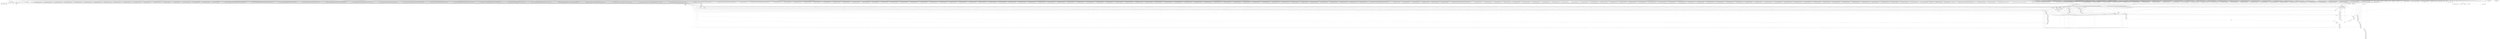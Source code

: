 digraph {
	node3[label="/"];
	node19[label="/SiteWebIF/Intranet-etudiant.php"];
	node369[label="/SiteWebIF/Intranet-etudiant.php?ticket=ST-100328-Z0Rf4aPM07UyjyPLUtxh-dsi-vm04"];
	node370[label="/SiteWebIF/Intranet-etudiant.php?ticket=ST-100343-AcSl3kwTcTvwpMdsMW1q-dsi-vm04"];
	node371[label="/SiteWebIF/Intranet-etudiant.php?ticket=ST-100346-3ogdrXSRTHz0AQbnsFjx-dsi-vm04"];
	node373[label="/SiteWebIF/Intranet-etudiant.php?ticket=ST-100410-CM93wG6kY2gcXR7hvseW-dsi-vm04"];
	node374[label="/SiteWebIF/Intranet-etudiant.php?ticket=ST-100572-eakyfGzPEzlKd7MTusfW-dsi-vm04"];
	node375[label="/SiteWebIF/Intranet-etudiant.php?ticket=ST-100623-VlTyRa0gYAvPwHQWkvpP-dsi-vm04"];
	node380[label="/SiteWebIF/Intranet-etudiant.php?ticket=ST-100953-4Tpuji6EAqrb24305yfz-dsi-vm04"];
	node383[label="/SiteWebIF/Intranet-etudiant.php?ticket=ST-100991-g2Ad2FA7JUcL3lHhZpTR-dsi-vm04"];
	node384[label="/SiteWebIF/Intranet-etudiant.php?ticket=ST-101044-kP4n3Z3plMYDLCMWCaKh-dsi-vm04"];
	node387[label="/SiteWebIF/Intranet-etudiant.php?ticket=ST-101187-D7nLvjVtaPmoQgxFqgdc-dsi-vm04"];
	node241[label="/SiteWebIF/Intranet-etudiant.php?ticket=ST-1053-tn39fRahrpb6M5HgzcJG-dsi-vm04"];
	node242[label="/SiteWebIF/Intranet-etudiant.php?ticket=ST-1113-66dwFhL4QSXmfUAi75aF-dsi-vm04"];
	node388[label="/SiteWebIF/Intranet-etudiant.php?ticket=ST-114113-VDukDd1YeeZYS2PdYz1e-dsi-vm03"];
	node392[label="/SiteWebIF/Intranet-etudiant.php?ticket=ST-114316-QRtVsNUqx0FJrulFBy2S-dsi-vm03"];
	node394[label="/SiteWebIF/Intranet-etudiant.php?ticket=ST-114672-x9VAtFwMTb7AS2cVXU95-dsi-vm03"];
	node395[label="/SiteWebIF/Intranet-etudiant.php?ticket=ST-114679-h42DcHqaSnvpwkpndnIb-dsi-vm03"];
	node245[label="/SiteWebIF/Intranet-etudiant.php?ticket=ST-1149-YxRKfoEGi5cs393z0Tfh-dsi-vm04"];
	node399[label="/SiteWebIF/Intranet-etudiant.php?ticket=ST-115015-dae6qaOZhWqgu2NqaDh1-dsi-vm03"];
	node393[label="/SiteWebIF/Intranet-etudiant.php?ticket=ST-117310-Q2oTV4cbhFFLofweKEpQ-dsi-vm04"];
	node396[label="/SiteWebIF/Intranet-etudiant.php?ticket=ST-117635-HyHRxZiwWBltveiFvFB9-dsi-vm04"];
	node403[label="/SiteWebIF/Intranet-etudiant.php?ticket=ST-130193-C90KTzM9aVnpWNghgb64-dsi-vm03"];
	node406[label="/SiteWebIF/Intranet-etudiant.php?ticket=ST-130546-efjZaJosYxcNM7hBRY9X-dsi-vm03"];
	node408[label="/SiteWebIF/Intranet-etudiant.php?ticket=ST-130591-VwgrjtAbAbThyjmFrVs2-dsi-vm03"];
	node409[label="/SiteWebIF/Intranet-etudiant.php?ticket=ST-130640-TtYZvYxlB4aFjQmLelFu-dsi-vm03"];
	node402[label="/SiteWebIF/Intranet-etudiant.php?ticket=ST-133318-QDfP4s5BG3beSetAQdwj-dsi-vm04"];
	node404[label="/SiteWebIF/Intranet-etudiant.php?ticket=ST-133654-QammsAMxdBumJkr15njF-dsi-vm04"];
	node405[label="/SiteWebIF/Intranet-etudiant.php?ticket=ST-133774-O5X4HamFCBv0FncBykuC-dsi-vm04"];
	node407[label="/SiteWebIF/Intranet-etudiant.php?ticket=ST-133795-0ZmVbzdaZr9Nv3ZMNn14-dsi-vm04"];
	node417[label="/SiteWebIF/Intranet-etudiant.php?ticket=ST-143337-tXT4gKKop5OlUVDev5PC-dsi-vm03"];
	node414[label="/SiteWebIF/Intranet-etudiant.php?ticket=ST-146080-5OyaHptZekOWAOaJw25C-dsi-vm04"];
	node415[label="/SiteWebIF/Intranet-etudiant.php?ticket=ST-146272-jKSgfItIRAwFDWpxWlUA-dsi-vm04"];
	node419[label="/SiteWebIF/Intranet-etudiant.php?ticket=ST-149994-FRYiwdGDFH6P9PBcRKIQ-dsi-vm03"];
	node421[label="/SiteWebIF/Intranet-etudiant.php?ticket=ST-150154-AJQe1b4KGXiJCooI4RuH-dsi-vm03"];
	node422[label="/SiteWebIF/Intranet-etudiant.php?ticket=ST-153174-sPYDI09BdFRKassHpXiI-dsi-vm04"];
	node423[label="/SiteWebIF/Intranet-etudiant.php?ticket=ST-157683-dyxZ5cpe05mlGp3xLEk5-dsi-vm03"];
	node425[label="/SiteWebIF/Intranet-etudiant.php?ticket=ST-157804-1gkAbrp9J2IvHTWyr7Vx-dsi-vm03"];
	node428[label="/SiteWebIF/Intranet-etudiant.php?ticket=ST-157981-qmtn1qRXjWCHpciZneAb-dsi-vm03"];
	node431[label="/SiteWebIF/Intranet-etudiant.php?ticket=ST-158246-X9b5BnNWEtdfWwTDx4h0-dsi-vm03"];
	node432[label="/SiteWebIF/Intranet-etudiant.php?ticket=ST-158274-uNBGgLGgaLO7u1CneeVa-dsi-vm03"];
	node424[label="/SiteWebIF/Intranet-etudiant.php?ticket=ST-160358-f3mWiabV4TXBlD4vL9SD-dsi-vm04"];
	node427[label="/SiteWebIF/Intranet-etudiant.php?ticket=ST-160441-KwoG4BR0dR2Qd7yiZWLU-dsi-vm04"];
	node434[label="/SiteWebIF/Intranet-etudiant.php?ticket=ST-173242-IgzNdhSDcYnAwyPBfyoh-dsi-vm03"];
	node435[label="/SiteWebIF/Intranet-etudiant.php?ticket=ST-173286-iidJqInOtAxZdsBfvol2-dsi-vm03"];
	node436[label="/SiteWebIF/Intranet-etudiant.php?ticket=ST-173378-fVZWLlIUyvhgJKH0BO0U-dsi-vm03"];
	node437[label="/SiteWebIF/Intranet-etudiant.php?ticket=ST-173381-ApzH6paHgtnMtLb5wbKj-dsi-vm03"];
	node440[label="/SiteWebIF/Intranet-etudiant.php?ticket=ST-173661-EJrpe3PxZOBIclwEa5Fb-dsi-vm03"];
	node443[label="/SiteWebIF/Intranet-etudiant.php?ticket=ST-173924-RLGBlKqN12ALlYxI2kgq-dsi-vm03"];
	node444[label="/SiteWebIF/Intranet-etudiant.php?ticket=ST-173941-MSTfUUWUzMnOOSk1BCWQ-dsi-vm03"];
	node438[label="/SiteWebIF/Intranet-etudiant.php?ticket=ST-175483-nQYCZ3zp0eFodBpPaRjN-dsi-vm04"];
	node441[label="/SiteWebIF/Intranet-etudiant.php?ticket=ST-175806-MLO3Su0kHWUng71ykO7A-dsi-vm04"];
	node442[label="/SiteWebIF/Intranet-etudiant.php?ticket=ST-176079-NV4lkYXZNTVNtuhZlbV3-dsi-vm04"];
	node260[label="/SiteWebIF/Intranet-etudiant.php?ticket=ST-21913-c64YfHfqIMCEfTQ6r7zH-dsi-vm04"];
	node263[label="/SiteWebIF/Intranet-etudiant.php?ticket=ST-22079-lOTqCbcnAYPmPmTdxro6-dsi-vm04"];
	node185[label="/SiteWebIF/Intranet-etudiant.php?ticket=ST-22365-13QN6TDst24DmJgrNHcn-dsi-vm04"];
	node271[label="/SiteWebIF/Intranet-etudiant.php?ticket=ST-22700-JIYi9feOzpEFP5FRUKuk-dsi-vm03"];
	node192[label="/SiteWebIF/Intranet-etudiant.php?ticket=ST-22708-KzYJsWfzy9URnjO4avdf-dsi-vm04"];
	node272[label="/SiteWebIF/Intranet-etudiant.php?ticket=ST-22794-MJxfdbLZSff5dkWZMgfQ-dsi-vm03"];
	node227[label="/SiteWebIF/Intranet-etudiant.php?ticket=ST-259-f4aCHPZCsjIVpPugBzoz-dsi-vm04"];
	node229[label="/SiteWebIF/Intranet-etudiant.php?ticket=ST-310-qDc7gUcSLw3qFoSTRxr7-dsi-vm03"];
	node20[label="/SiteWebIF/Intranet-etudiant.php?ticket=ST-344713-IqNf444SpQ1PTlXBMe96-dsi-vm03"];
	node21[label="/SiteWebIF/Intranet-etudiant.php?ticket=ST-344714-Cp9j903E1QZE9jdJDBNU-dsi-vm03"];
	node75[label="/SiteWebIF/Intranet-etudiant.php?ticket=ST-353124-gxTwiTv6Hodfe4HR3SOC-dsi-vm03"];
	node102[label="/SiteWebIF/Intranet-etudiant.php?ticket=ST-354145-yohVZ5khgBixyAFajrNN-dsi-vm03"];
	node195[label="/SiteWebIF/Intranet-etudiant.php?ticket=ST-36524-v55VZPihS9c5Bdeoa7In-dsi-vm03"];
	node197[label="/SiteWebIF/Intranet-etudiant.php?ticket=ST-36632-YZieH6h2QDsXMbFCC7eY-dsi-vm03"];
	node199[label="/SiteWebIF/Intranet-etudiant.php?ticket=ST-36682-9j2dRLQOzFRnJzVAbY4z-dsi-vm03"];
	node103[label="/SiteWebIF/Intranet-etudiant.php?ticket=ST-368285-qlEFJ4nZxXnuXAKK1QhZ-dsi-vm03"];
	node106[label="/SiteWebIF/Intranet-etudiant.php?ticket=ST-368315-gzsw3eMNMJd9P3IbtzEj-dsi-vm03"];
	node107[label="/SiteWebIF/Intranet-etudiant.php?ticket=ST-368355-7VQ0EhzNqlnurZBvSdtD-dsi-vm03"];
	node109[label="/SiteWebIF/Intranet-etudiant.php?ticket=ST-368405-EWWvxQpLwpXkqkPn6GIz-dsi-vm03"];
	node116[label="/SiteWebIF/Intranet-etudiant.php?ticket=ST-368678-kgvTkd3lkRzWLGeva2eJ-dsi-vm03"];
	node118[label="/SiteWebIF/Intranet-etudiant.php?ticket=ST-368707-TZCp5QbxePJ4xwoLkpkn-dsi-vm03"];
	node124[label="/SiteWebIF/Intranet-etudiant.php?ticket=ST-368857-UlrewOY92xhZqgMYOkxv-dsi-vm03"];
	node201[label="/SiteWebIF/Intranet-etudiant.php?ticket=ST-36931-dsJfZZ6HfmxrIUOehucv-dsi-vm03"];
	node286[label="/SiteWebIF/Intranet-etudiant.php?ticket=ST-37631-b1hysgh35mG5lCXkdNIa-dsi-vm03"];
	node288[label="/SiteWebIF/Intranet-etudiant.php?ticket=ST-37686-pVcvS6RBMrdmqTqOs7Bn-dsi-vm03"];
	node284[label="/SiteWebIF/Intranet-etudiant.php?ticket=ST-37772-AARZP9Xctxwq5vcIq2P7-dsi-vm04"];
	node293[label="/SiteWebIF/Intranet-etudiant.php?ticket=ST-37798-kmjTy13kzj5UWaAIScuM-dsi-vm03"];
	node285[label="/SiteWebIF/Intranet-etudiant.php?ticket=ST-37834-LJ1tWxHPUGZGdwiBRclG-dsi-vm04"];
	node295[label="/SiteWebIF/Intranet-etudiant.php?ticket=ST-37913-spfdZI1NBOzEJe5NxFOW-dsi-vm03"];
	node298[label="/SiteWebIF/Intranet-etudiant.php?ticket=ST-37964-uZJVQNcsACa4XchcfY5L-dsi-vm03"];
	node291[label="/SiteWebIF/Intranet-etudiant.php?ticket=ST-37969-AMmCJftqOFkMPp4fjTfi-dsi-vm04"];
	node299[label="/SiteWebIF/Intranet-etudiant.php?ticket=ST-37970-eGdEdir37vWfzGNtVqbL-dsi-vm03"];
	node300[label="/SiteWebIF/Intranet-etudiant.php?ticket=ST-38019-4NXfEmkoztqjbGMHzUMH-dsi-vm03"];
	node302[label="/SiteWebIF/Intranet-etudiant.php?ticket=ST-38072-TXL6hULWVddZlAmElmtL-dsi-vm03"];
	node303[label="/SiteWebIF/Intranet-etudiant.php?ticket=ST-38105-PRYGp3ACWbuahGWjliPx-dsi-vm03"];
	node294[label="/SiteWebIF/Intranet-etudiant.php?ticket=ST-38119-XfA5grjAxKnpehfWLLEG-dsi-vm04"];
	node143[label="/SiteWebIF/Intranet-etudiant.php?ticket=ST-383814-uOkGUJKH5QyH97fDSYFV-dsi-vm03"];
	node144[label="/SiteWebIF/Intranet-etudiant.php?ticket=ST-383870-YIjRTeXYRQ02HSgdm5eC-dsi-vm03"];
	node145[label="/SiteWebIF/Intranet-etudiant.php?ticket=ST-383921-rtWBsCpKoZNbghEutx3Q-dsi-vm03"];
	node196[label="/SiteWebIF/Intranet-etudiant.php?ticket=ST-38718-ANUrBCbmfSwAjfGdlPDt-dsi-vm04"];
	node206[label="/SiteWebIF/Intranet-etudiant.php?ticket=ST-43857-I92Desgv1leRNShJTNCH-dsi-vm03"];
	node210[label="/SiteWebIF/Intranet-etudiant.php?ticket=ST-43946-rNagvNePreUtyYc3UCKa-dsi-vm03"];
	node104[label="/SiteWebIF/Intranet-etudiant.php?ticket=ST-45224-s5POeAJdbBXZmjb7mhaK-dsi-vm04"];
	node108[label="/SiteWebIF/Intranet-etudiant.php?ticket=ST-45319-arHTydEQKjq0eeSDdh4I-dsi-vm04"];
	node114[label="/SiteWebIF/Intranet-etudiant.php?ticket=ST-45588-5KuGQ0XrV9iAqkrdkxKj-dsi-vm04"];
	node117[label="/SiteWebIF/Intranet-etudiant.php?ticket=ST-45671-2jao9sBzIRznwgzKfaqA-dsi-vm04"];
	node120[label="/SiteWebIF/Intranet-etudiant.php?ticket=ST-45837-KeFSw7Hk7EneqFW3DTKX-dsi-vm04"];
	node205[label="/SiteWebIF/Intranet-etudiant.php?ticket=ST-46280-e6cgjKQr3mwcjSguRIPn-dsi-vm04"];
	node247[label="/SiteWebIF/Intranet-etudiant.php?ticket=ST-4867-qucECYFsiw6gH5uScqzC-dsi-vm03"];
	node249[label="/SiteWebIF/Intranet-etudiant.php?ticket=ST-4896-S14dvrU7AIbvyBh6i4Fe-dsi-vm03"];
	node250[label="/SiteWebIF/Intranet-etudiant.php?ticket=ST-5017-hxsJtZBVxyQPDDgJPdWE-dsi-vm03"];
	node216[label="/SiteWebIF/Intranet-etudiant.php?ticket=ST-50797-xWFFOglRcbBeLMMLqJJn-dsi-vm03"];
	node219[label="/SiteWebIF/Intranet-etudiant.php?ticket=ST-50929-Fjq3PGHvVdedfS3A36uO-dsi-vm03"];
	node223[label="/SiteWebIF/Intranet-etudiant.php?ticket=ST-51022-NSvgWhTuXpfSYAgHkbGy-dsi-vm03"];
	node224[label="/SiteWebIF/Intranet-etudiant.php?ticket=ST-51043-rLG4LDEBgrVrXK6f5q1U-dsi-vm03"];
	node225[label="/SiteWebIF/Intranet-etudiant.php?ticket=ST-51135-OcR06n0wtmAaZzqRDZmz-dsi-vm03"];
	node312[label="/SiteWebIF/Intranet-etudiant.php?ticket=ST-51510-IiblAVHWcNwo63t3BaII-dsi-vm03"];
	node230[label="/SiteWebIF/Intranet-etudiant.php?ticket=ST-518-P99ZHpvy3m7tnWAzRKdm-dsi-vm03"];
	node306[label="/SiteWebIF/Intranet-etudiant.php?ticket=ST-52320-p25QRAg3rT2UKJxzLzv0-dsi-vm04"];
	node252[label="/SiteWebIF/Intranet-etudiant.php?ticket=ST-5354-Q5dMxSj3Jy9WjQOJRYe7-dsi-vm03"];
	node253[label="/SiteWebIF/Intranet-etudiant.php?ticket=ST-5361-FNuoSPi74LezWO7fNANA-dsi-vm03"];
	node212[label="/SiteWebIF/Intranet-etudiant.php?ticket=ST-53815-nfDxhfhOZv5fHrimhV5Z-dsi-vm04"];
	node214[label="/SiteWebIF/Intranet-etudiant.php?ticket=ST-53865-7Ec1IfPo4lJHQChJtkLl-dsi-vm04"];
	node221[label="/SiteWebIF/Intranet-etudiant.php?ticket=ST-54188-uL4a0dCQjdodkLx2Ec2n-dsi-vm04"];
	node256[label="/SiteWebIF/Intranet-etudiant.php?ticket=ST-5444-f37QuBdXfOLGb3fdmWeQ-dsi-vm03"];
	node257[label="/SiteWebIF/Intranet-etudiant.php?ticket=ST-5565-3rpyQtEC7FrpbI01dSee-dsi-vm03"];
	node232[label="/SiteWebIF/Intranet-etudiant.php?ticket=ST-561-B44c3OmdFkMvHf4TezAe-dsi-vm03"];
	node319[label="/SiteWebIF/Intranet-etudiant.php?ticket=ST-57595-5L4jpz0U4QOeZt4qa7rf-dsi-vm03"];
	node324[label="/SiteWebIF/Intranet-etudiant.php?ticket=ST-57731-gGRPygxQ9M4JmfvwKfEN-dsi-vm03"];
	node325[label="/SiteWebIF/Intranet-etudiant.php?ticket=ST-57759-gdOfMuFewWbXIbAaDMzv-dsi-vm03"];
	node333[label="/SiteWebIF/Intranet-etudiant.php?ticket=ST-57973-lSfqTSyaLS6RJdLJ4Hpt-dsi-vm03"];
	node255[label="/SiteWebIF/Intranet-etudiant.php?ticket=ST-5828-ygD2ukODn22SKN2Tra06-dsi-vm04"];
	node320[label="/SiteWebIF/Intranet-etudiant.php?ticket=ST-59228-wx51dXnUfepxDetlnplp-dsi-vm04"];
	node322[label="/SiteWebIF/Intranet-etudiant.php?ticket=ST-59260-gfTYg0cRpYuXSzmkldvA-dsi-vm04"];
	node126[label="/SiteWebIF/Intranet-etudiant.php?ticket=ST-60387-GJnY9dpAFCLT4e7sLqiT-dsi-vm04"];
	node127[label="/SiteWebIF/Intranet-etudiant.php?ticket=ST-60406-KQQbEXLPpgO5qtWBfi2y-dsi-vm04"];
	node137[label="/SiteWebIF/Intranet-etudiant.php?ticket=ST-60579-24w97Q1u13bnSeemigaO-dsi-vm04"];
	node147[label="/SiteWebIF/Intranet-etudiant.php?ticket=ST-60885-u4EDa9MkEjzXis9h9nhl-dsi-vm04"];
	node234[label="/SiteWebIF/Intranet-etudiant.php?ticket=ST-643-QUy9cd4oZOhJcEhcFZ2a-dsi-vm04"];
	node337[label="/SiteWebIF/Intranet-etudiant.php?ticket=ST-64422-un2PRIDt0u1cdySbegMQ-dsi-vm03"];
	node339[label="/SiteWebIF/Intranet-etudiant.php?ticket=ST-64608-UVa6AMVCPOqJQsdMe5uF-dsi-vm03"];
	node340[label="/SiteWebIF/Intranet-etudiant.php?ticket=ST-66278-t9QWwPUnlV1k6qOAoPcW-dsi-vm04"];
	node341[label="/SiteWebIF/Intranet-etudiant.php?ticket=ST-66297-xvA5ls5JHg0FbUMGCMQb-dsi-vm04"];
	node343[label="/SiteWebIF/Intranet-etudiant.php?ticket=ST-66326-TXebZ7zbtWVaxi3lqobC-dsi-vm04"];
	node235[label="/SiteWebIF/Intranet-etudiant.php?ticket=ST-670-VMOemNztheiZ57HJLTwD-dsi-vm03"];
	node236[label="/SiteWebIF/Intranet-etudiant.php?ticket=ST-770-fBsJvRb0iV6QEr0Bewvq-dsi-vm03"];
	node345[label="/SiteWebIF/Intranet-etudiant.php?ticket=ST-80383-DpiI02XdAN03eMnID3dg-dsi-vm03"];
	node346[label="/SiteWebIF/Intranet-etudiant.php?ticket=ST-80478-dwGuKOhzpxKVpmb7eQsQ-dsi-vm03"];
	node348[label="/SiteWebIF/Intranet-etudiant.php?ticket=ST-80593-btObVVTqTL3TdVasj4Ie-dsi-vm03"];
	node361[label="/SiteWebIF/Intranet-etudiant.php?ticket=ST-80840-rwsBWaeIYlrjzjRh6wl6-dsi-vm03"];
	node366[label="/SiteWebIF/Intranet-etudiant.php?ticket=ST-81036-i9yKP7TySsOYYrhcPzpt-dsi-vm03"];
	node344[label="/SiteWebIF/Intranet-etudiant.php?ticket=ST-82552-rdbcFaJEA6RC5EnDZzla-dsi-vm04"];
	node349[label="/SiteWebIF/Intranet-etudiant.php?ticket=ST-83010-KVlPpk93GT53fa4hUtv7-dsi-vm04"];
	node172[label="/SiteWebIF/Intranet-etudiant.php?ticket=ST-8319-LZZS1tFDfv3UaMnsoUMW-dsi-vm03"];
	node364[label="/SiteWebIF/Intranet-etudiant.php?ticket=ST-83243-3G4OqvfXGl4IgsUQQke9-dsi-vm04"];
	node365[label="/SiteWebIF/Intranet-etudiant.php?ticket=ST-83261-YCs0mi3OUWimgBCaLCnp-dsi-vm04"];
	node367[label="/SiteWebIF/Intranet-etudiant.php?ticket=ST-83446-AWlEMN5DcbPuWIY0yUJB-dsi-vm04"];
	node184[label="/SiteWebIF/Intranet-etudiant.php?ticket=ST-8540-sbJZGqjzGFYzzpQcoD4K-dsi-vm03"];
	node151[label="/SiteWebIF/Intranet-etudiant.php?ticket=ST-8720-ayk7Guxsem7KLDSCs0Ed-dsi-vm04"];
	node152[label="/SiteWebIF/Intranet-etudiant.php?ticket=ST-8777-wErbctRyVq90cVvMdsoQ-dsi-vm04"];
	node239[label="/SiteWebIF/Intranet-etudiant.php?ticket=ST-901-dqdOtzbchwUBeLCRrGTP-dsi-vm04"];
	node183[label="/SiteWebIF/Intranet-etudiant.php?ticket=ST-9017-CNeJwCbdCp4SjMZmNbjb-dsi-vm04"];
	node372[label="/SiteWebIF/Intranet-etudiant.php?ticket=ST-97265-HYwbYP9w0RJqJTTa1Km2-dsi-vm03"];
	node376[label="/SiteWebIF/Intranet-etudiant.php?ticket=ST-97550-DADokf7HPj7x0zNPBqgG-dsi-vm03"];
	node377[label="/SiteWebIF/Intranet-etudiant.php?ticket=ST-97593-o6mGjxavSk5MdcGU6s6n-dsi-vm03"];
	node382[label="/SiteWebIF/Intranet-etudiant.php?ticket=ST-97792-wyvcZER1LELUecJYekoG-dsi-vm03"];
	node386[label="/SiteWebIF/Intranet-etudiant.php?ticket=ST-97906-gTSgQbOZZ3TJ3lb4kfff-dsi-vm03"];
	node150[label="/SiteWebIF/Intranet-personnel.php"];
	node401[label="/SiteWebIF/Intranet-personnel.php?ticket=ST-133276-xE7FElpxNnwiGr9Gb2Y7-dsi-vm04"];
	node191[label="/SiteWebIF/Intranet-personnel.php?ticket=ST-22574-9hfDiuGe5vybkQwyTtkl-dsi-vm04"];
	node226[label="/SiteWebIF/Intranet-personnel.php?ticket=ST-51158-bwOuMJ5A1eUciudRa0tX-dsi-vm03"];
	node347[label="/Sourrouille/Jls-fr/Rapports/Compos98-1.ps"];
	node342[label="/actualites"];
	node125[label="/bibif"];
	node91[label="/cas/themes/insa/media/favicon.ico;jsessionid=06ADDC1EF9896B8C228401D7F82E9F37.dsi-vm04"];
	node78[label="/cas/themes/insa/media/favicon.ico;jsessionid=1D543A55EA2A9C397B80E63DAADD16FD.dsi-vm04"];
	node332[label="/cas/themes/insa/media/favicon.ico;jsessionid=2658C14437F3A57EC13401BADBC489D4.dsi-vm04"];
	node23[label="/cas/themes/insa/media/favicon.ico;jsessionid=4E8EC9CB362DE2B82EE2F874A5715A63.dsi-vm04"];
	node323[label="/cas/themes/insa/media/favicon.ico;jsessionid=4F23864BEAD2D804517F7112AA3DCFB2.dsi-vm04"];
	node292[label="/cas/themes/insa/media/favicon.ico;jsessionid=5048E241D6E099C6FE106C88B2162107.dsi-vm04"];
	node297[label="/cas/themes/insa/media/favicon.ico;jsessionid=593E37730DFB54D62FF027AB74D9CE58.dsi-vm03"];
	node244[label="/cas/themes/insa/media/favicon.ico;jsessionid=61B0814E9D839F4B0700C3EFD11E6FB6.dsi-vm03"];
	node231[label="/cas/themes/insa/media/favicon.ico;jsessionid=6598DDBC9FE2887330083DBB1520DD91.dsi-vm03"];
	node305[label="/cas/themes/insa/media/favicon.ico;jsessionid=6613511F24FD0B2A1A1B038D4CACB9AE.dsi-vm04"];
	node318[label="/cas/themes/insa/media/favicon.ico;jsessionid=6E39C8EBF323ADA61A4611CB50DA86D2.dsi-vm04"];
	node262[label="/cas/themes/insa/media/favicon.ico;jsessionid=7B69C5D0F02336A939DBC26F43C39F5F.dsi-vm03"];
	node313[label="/cas/themes/insa/media/favicon.ico;jsessionid=8187390AC9A9DA2D83CDC65C34914FAF.dsi-vm04"];
	node265[label="/cas/themes/insa/media/favicon.ico;jsessionid=82004DB495BC60E113D661C78708A91C.dsi-vm04"];
	node254[label="/cas/themes/insa/media/favicon.ico;jsessionid=8DDC28FBDCDC6143F9434DAF52C2FF6E.dsi-vm03"];
	node8[label="/cas/themes/insa/media/favicon.ico;jsessionid=9E515EA63A3363BEE351A59539C70193.dsi-vm03"];
	node251[label="/cas/themes/insa/media/favicon.ico;jsessionid=A006355F891138326B61509BBEE3EDA3.dsi-vm04"];
	node26[label="/cas/themes/insa/media/favicon.ico;jsessionid=AA79FE8A810C0F5D72701B802AEA23B1.dsi-vm03"];
	node259[label="/cas/themes/insa/media/favicon.ico;jsessionid=ACA5F1F4F22BDA6487B35B322A7149E1.dsi-vm04"];
	node327[label="/cas/themes/insa/media/favicon.ico;jsessionid=B90A307822B1C95F8778A4603E1C3508.dsi-vm04"];
	node264[label="/cas/themes/insa/media/favicon.ico;jsessionid=C5F34C655B53288AED782A306055843A.dsi-vm04"];
	node238[label="/cas/themes/insa/media/favicon.ico;jsessionid=CABAF7A0FD1EFB81673339F642960F75.dsi-vm03"];
	node97[label="/cas/themes/insa/media/favicon.ico;jsessionid=CE6E81E78E4C243753075A7974540FA0.dsi-vm03"];
	node228[label="/cas/themes/insa/media/favicon.ico;jsessionid=CF7B26E06D74EB885E087804814836C1.dsi-vm04"];
	node326[label="/cas/themes/insa/media/favicon.ico;jsessionid=D5F58A694251274A4779F95357FD5200.dsi-vm03"];
	node246[label="/cas/themes/insa/media/favicon.ico;jsessionid=D66F8CBCF1F59DC49FE5323E1F3DBD7C.dsi-vm03"];
	node22[label="/cas/themes/insa/media/favicon.ico;jsessionid=D836EE9C70FC8247DA13192EFF6B3870.dsi-vm04"];
	node287[label="/cas/themes/insa/media/favicon.ico;jsessionid=DB2A1E5A1AB5D64F8AC4022903FAD050.dsi-vm03"];
	node321[label="/cas/themes/insa/media/favicon.ico;jsessionid=F8621523BD66CED2F5439F1E65FF3BFD.dsi-vm03"];
	node307[label="/cas/themes/insa/media/favicon.ico;jsessionid=FD49E2DA21C8D76EF62341DB4F85357A.dsi-vm03"];
	node350[label="/chercheurs/"];
	node207[label="/chercheurs/LCI/"];
	node220[label="/chercheurs/LCI/YugTalpac/"];
	node356[label="/chercheurs/LCI/info-21.gif"];
	node355[label="/chercheurs/LCI/mail_icon.gif"];
	node240[label="/chercheurs/LCI/versionologie.html"];
	node334[label="/chercheurs/gcaplat/"];
	node359[label="/chercheurs/gcaplat/Resume%20MC%20&%20RP.pdf"];
	node360[label="/chercheurs/gcaplat/Resume%20Modeles%20&%20Metamodeles.pdf"];
	node357[label="/chercheurs/gcaplat/Sherlock.pps"];
	node354[label="/chercheurs/gcaplat/image1.gif"];
	node358[label="/chercheurs/gcaplat/install.zip"];
	node336[label="/chercheurs/gcaplat/versionologie.html"];
	node258[label="/crossdomain.xml"];
	node410[label="/evolution-des-micro-processeurs-intel-de-1971-a-2010-pdf.html"];
	node87[label="/favicon.ico"];
	node413[label="/fr_exercices-et-solutions-sur-l_architecture-des-ordinateurs.html"];
	node351[label="/icons/back.gif"];
	node352[label="/icons/blank.gif"];
	node353[label="/icons/folder.gif"];
	node194[label="/micromachine/"];
	node121[label="/micromachine/download/asm"];
	node122[label="/micromachine/download/masm"];
	node412[label="/micromachine/download/sujet.pdf"];
	node411[label="/micromachine/download/sujet.pdf?"];
	node186[label="/micromachine/validation.html"];
	node6[label="/notesif"];
	node7[label="/notesif/"];
	node5[label="/notesif/RSS/RSS_3IF.xml"];
	node11[label="/notesif/RSS/RSS_4IF.xml"];
	node146[label="/notesif/coefs/coefs.3IF.2011-2012.pdf"];
	node24[label="/notesif/coefs/coefs.4IF.2011-2012.pdf"];
	node141[label="/permanences"];
	node142[label="/permanences/"];
	node12[label="/privatepage/1"];
	node248[label="/results.aspx?q=emploi+du+temps+insa+lyon&Suggest=&stype=Results&FollowOn=True&SelfSearch=1&SearchType=SearchWeb&SearchSource=49&ctid=CT3197087&octid=CT3197087"];
	node92[label="/robots.txt"];
	node179[label="/search?q=emploi+du+temps+if+insa+lyon&ie=UTF-8&oe=UTF-8&hl=en&client=safari"];
	node416[label="/search?q=emploi+du+temps+insa+lyon&ie=UTF-8&oe=UTF-8&hl=fr&client=safari"];
	node381[label="/search?q=emplois+du+temps+if+&aq=f&oq=emplois+du+temps+if+&sugexp=chrome,mod=0&sourceid=chrome&ie=UTF-8"];
	node76[label="/stages/InsaIF.ico"];
	node80[label="/stages/ListePFE.php"];
	node426[label="/stages/ListePFE.php?ticket=ST-157874-ijHfF9EdM0bQyb76wREc-dsi-vm03"];
	node233[label="/stages/ListePFE.php?ticket=ST-564-K7Y1Qr2RgoHQTPgVcxEE-dsi-vm03"];
	node115[label="/stages/Listestage.php"];
	node222[label="/stages/descriptif/AXWAY%20BOOK%20Stages%202011-2012%20VF-1.pdf"];
	node316[label="/stages/descriptif/CNRS%20-%20CCSD_profil_stagiaire.pdf"];
	node314[label="/stages/descriptif/SUUDS%20Gespower%20-%20TG2011S1PDI_PlateformeDInstallation.pdf"];
	node315[label="/stages/descriptif/UUDS%20Gespower%20-%20STG2011S1EET_EditeurDEtiquette.pdf"];
	node317[label="/stages/descriptif/VERIMAG.pdf"];
	node182[label="/temps"];
	node13[label="/temps/"];
	node86[label="/temps/.html"];
	node296[label="/temps/2FC12.html"];
	node273[label="/temps/2FC38.html"];
	node274[label="/temps/2FC39.html"];
	node275[label="/temps/2FC40.html"];
	node276[label="/temps/2FC41.html"];
	node418[label="/temps/2FC45.html"];
	node390[label="/temps/2FC48.html"];
	node368[label="/temps/2FC9.html"];
	node53[label="/temps/3IF1.html"];
	node4[label="/temps/3IF1.ics"];
	node62[label="/temps/3IF10.html"];
	node63[label="/temps/3IF11.html"];
	node64[label="/temps/3IF12.html"];
	node65[label="/temps/3IF13.html"];
	node66[label="/temps/3IF14.html"];
	node67[label="/temps/3IF15.html"];
	node68[label="/temps/3IF16.html"];
	node69[label="/temps/3IF17.html"];
	node70[label="/temps/3IF18.html"];
	node71[label="/temps/3IF19.html"];
	node54[label="/temps/3IF2.html"];
	node2[label="/temps/3IF2.ics"];
	node72[label="/temps/3IF20.html"];
	node73[label="/temps/3IF21.html"];
	node74[label="/temps/3IF22.html"];
	node81[label="/temps/3IF23.html"];
	node82[label="/temps/3IF24.html"];
	node83[label="/temps/3IF25.html"];
	node84[label="/temps/3IF26.html"];
	node85[label="/temps/3IF27.html"];
	node55[label="/temps/3IF3.html"];
	node173[label="/temps/3IF3.ics"];
	node119[label="/temps/3IF35.html"];
	node89[label="/temps/3IF36.html"];
	node88[label="/temps/3IF37.html"];
	node77[label="/temps/3IF38.html"];
	node39[label="/temps/3IF39.html"];
	node56[label="/temps/3IF4.html"];
	node200[label="/temps/3IF4.ics"];
	node40[label="/temps/3IF40.html"];
	node41[label="/temps/3IF41.html"];
	node42[label="/temps/3IF42.html"];
	node43[label="/temps/3IF43.html"];
	node44[label="/temps/3IF44.html"];
	node45[label="/temps/3IF45.html"];
	node46[label="/temps/3IF46.html"];
	node47[label="/temps/3IF47.html"];
	node48[label="/temps/3IF48.html"];
	node49[label="/temps/3IF49.html"];
	node57[label="/temps/3IF5.html"];
	node50[label="/temps/3IF50.html"];
	node51[label="/temps/3IF51.html"];
	node52[label="/temps/3IF52.html"];
	node58[label="/temps/3IF6.html"];
	node59[label="/temps/3IF7.html"];
	node60[label="/temps/3IF8.html"];
	node61[label="/temps/3IF9.html"];
	node140[label="/temps/4IF1.html"];
	node14[label="/temps/4IF1.ics"];
	node15[label="/temps/4IF10.html"];
	node178[label="/temps/4IF11.html"];
	node180[label="/temps/4IF12.html"];
	node181[label="/temps/4IF13.html"];
	node308[label="/temps/4IF14.html"];
	node309[label="/temps/4IF15.html"];
	node310[label="/temps/4IF16.html"];
	node311[label="/temps/4IF17.html"];
	node25[label="/temps/4IF2.html"];
	node9[label="/temps/4IF2.ics"];
	node131[label="/temps/4IF3.html"];
	node10[label="/temps/4IF3.ics"];
	node209[label="/temps/4IF35.html"];
	node27[label="/temps/4IF36.html"];
	node16[label="/temps/4IF37.html"];
	node17[label="/temps/4IF38.html"];
	node18[label="/temps/4IF39.html"];
	node130[label="/temps/4IF4.html"];
	node1[label="/temps/4IF4.ics"];
	node32[label="/temps/4IF40.html"];
	node33[label="/temps/4IF41.html"];
	node34[label="/temps/4IF42.html"];
	node94[label="/temps/4IF42.ics"];
	node35[label="/temps/4IF43.html"];
	node36[label="/temps/4IF44.html"];
	node37[label="/temps/4IF45.html"];
	node38[label="/temps/4IF46.html"];
	node135[label="/temps/4IF47.html"];
	node134[label="/temps/4IF48.html"];
	node133[label="/temps/4IF49.html"];
	node129[label="/temps/4IF5.html"];
	node132[label="/temps/4IF50.html"];
	node138[label="/temps/4IF51.html"];
	node139[label="/temps/4IF52.html"];
	node128[label="/temps/4IF6.html"];
	node175[label="/temps/4IF7.html"];
	node176[label="/temps/4IF8.html"];
	node177[label="/temps/4IF9.html"];
	node193[label="/temps/5IF.ic"];
	node174[label="/temps/5IF.ics"];
	node269[label="/temps/5IF1.html"];
	node328[label="/temps/5IF1.ics"];
	node156[label="/temps/5IF10.html"];
	node157[label="/temps/5IF11.html"];
	node158[label="/temps/5IF12.html"];
	node159[label="/temps/5IF13.html"];
	node160[label="/temps/5IF14.html"];
	node161[label="/temps/5IF15.html"];
	node162[label="/temps/5IF16.html"];
	node163[label="/temps/5IF17.html"];
	node164[label="/temps/5IF18.html"];
	node165[label="/temps/5IF19.html"];
	node270[label="/temps/5IF2.html"];
	node329[label="/temps/5IF2.ics"];
	node166[label="/temps/5IF20.html"];
	node167[label="/temps/5IF21.html"];
	node168[label="/temps/5IF22.html"];
	node169[label="/temps/5IF23.html"];
	node170[label="/temps/5IF24.html"];
	node171[label="/temps/5IF25.html"];
	node278[label="/temps/5IF3.html"];
	node268[label="/temps/5IF35.html"];
	node267[label="/temps/5IF36.html"];
	node98[label="/temps/5IF37.html"];
	node99[label="/temps/5IF38.html"];
	node100[label="/temps/5IF39.html"];
	node277[label="/temps/5IF4.html"];
	node148[label="/temps/5IF40.html"];
	node149[label="/temps/5IF41.html"];
	node187[label="/temps/5IF42.html"];
	node188[label="/temps/5IF43.html"];
	node189[label="/temps/5IF44.html"];
	node190[label="/temps/5IF45.html"];
	node202[label="/temps/5IF46.html"];
	node203[label="/temps/5IF47.html"];
	node204[label="/temps/5IF48.html"];
	node282[label="/temps/5IF49.html"];
	node281[label="/temps/5IF50.html"];
	node280[label="/temps/5IF51.html"];
	node279[label="/temps/5IF52.html"];
	node153[label="/temps/5IF7.html"];
	node154[label="/temps/5IF8.html"];
	node155[label="/temps/5IF9.html"];
	node330[label="/temps/5IFA.ics"];
	node331[label="/temps/5IFB.ics"];
	node211[label="/temps/EA.ics"];
	node378[label="/temps/GL.ics"];
	node433[label="/temps/GO.ics"];
	node237[label="/temps/INSA.jpg"];
	node31[label="/temps/InsaIF.ico"];
	node261[label="/temps/MK.ics"];
	node79[label="/temps/ML.ics"];
	node101[label="/temps/PF.ics"];
	node113[label="/temps/PL.ics"];
	node110[label="/temps/SB.ics"];
	node96[label="/temps/SC.ics"];
	node105[label="/temps/SoutenancesPFE.html"];
	node391[label="/temps/TA.ics"];
	node123[label="/temps/WO.ics"];
	node28[label="/temps/choix.gif"];
	node112[label="/temps/choix_3if.html"];
	node301[label="/temps/choix_4if.html"];
	node90[label="/temps/index.html"];
	node198[label="/temps/loupe.gif"];
	node30[label="/temps/precedent.gif"];
	node29[label="/temps/suivant.gif"];
	node363[label="/url?sa=f&rct=j&url=http://intranet-if.insa-lyon.fr/temps/&q=if+temps+insa+lyon&ei=xZpgUI7bH5SZhQfc-YDoBA&usg=AFQjCNFPU2fJMAIxpRfeY-MdL6k-GVcWEA"];
	node136[label="/url?sa=t&rct=j&q=&esrc=s&source=web&cd=1&cad=rja&ved=0CCUQFjAA&url=http%3A%2F%2Fintranet-if.insa-lyon.fr%2Ftemps%2F&ei=63NPUIyzN6XK0QW1koCoDQ&usg=AFQjCNEWrHsRdIlhli_31qYl94w-yMCjpw"];
	node266[label="/url?sa=t&rct=j&q=&esrc=s&source=web&cd=1&ved=0CB8QFjAA&url=http%3A%2F%2Fintranet-if.insa-lyon.fr%2Ftemps%2F&ei=uARaUPU4qaXQBYXigOAF&usg=AFQjCNEWrHsRdIlhli_31qYl94w-yMCjpw"];
	node217[label="/url?sa=t&rct=j&q=&esrc=s&source=web&cd=1&ved=0CCEQFjAA&url=http%3A%2F%2Fintranet-if.insa-lyon.fr%2Ftemps%2F&ei=WgtWUIP8IuKR0AWY4YG4Bw&usg=AFQjCNEWrHsRdIlhli_31qYl94w-yMCjpw&sig2=0wyNloKXABcipiJQN4_POQ"];
	node385[label="/url?sa=t&rct=j&q=&esrc=s&source=web&cd=1&ved=0CCIQFjAA&url=http%3A%2F%2Fintranet-if.insa-lyon.fr%2Ftemps%2F&ei=8e1hUOHzFMmi0QWokYDQAg&usg=AFQjCNEWrHsRdIlhli_31qYl94w-yMCjpw&sig2=eYmm8YNncKxtcARPKl8vyA"];
	node289[label="/url?sa=t&rct=j&q=&esrc=s&source=web&cd=1&ved=0CCIQFjAA&url=http%3A%2F%2Fintranet-if.insa-lyon.fr%2Ftemps%2F&ei=A1BbUKXzDcKBhQf5hoHwBQ&usg=AFQjCNEWrHsRdIlhli_31qYl94w-yMCjpw"];
	node338[label="/url?sa=t&rct=j&q=&esrc=s&source=web&cd=1&ved=0CCIQFjAA&url=http%3A%2F%2Fintranet-if.insa-lyon.fr%2Ftemps%2F&ei=hkhfUKqQCMrAhAe7sQE&usg=AFQjCNEWrHsRdIlhli_31qYl94w-yMCjpw"];
	node208[label="/url?sa=t&rct=j&q=&esrc=s&source=web&cd=1&ved=0CCIQFjAA&url=http%3A%2F%2Fintranet-if.insa-lyon.fr%2Ftemps%2F&ei=j75UUMKpLYWn0AXUyoC4Aw&usg=AFQjCNEWrHsRdIlhli_31qYl94w-yMCjpw&sig2=fJ9nXhZzN_wwH8OiokCWow"];
	node420[label="/url?sa=t&rct=j&q=&esrc=s&source=web&cd=1&ved=0CCMQFjAA&url=http%3A%2F%2Fintranet-if.insa-lyon.fr%2Ftemps%2F&ei=5C1nUNH0DImShgf7g4C4BA&usg=AFQjCNEWrHsRdIlhli_31qYl94w-yMCjpw&sig2=yvL8e1S3-JXP4xBx-w7jJA"];
	node304[label="/url?sa=t&rct=j&q=&esrc=s&source=web&cd=1&ved=0CCMQFjAA&url=http%3A%2F%2Fintranet-if.insa-lyon.fr%2Ftemps%2F&ei=5Z5cUJmrBuGg0QWc9oDwBQ&usg=AFQjCNEWrHsRdIlhli_31qYl94w-yMCjpw"];
	node335[label="/url?sa=t&rct=j&q=&esrc=s&source=web&cd=1&ved=0CCMQFjAA&url=http%3A%2F%2Fintranet-if.insa-lyon.fr%2Ftemps%2F&ei=MERfUNXYLtGzhAeZ44DwDw&usg=AFQjCNEWrHsRdIlhli_31qYl94w-yMCjpw&sig2=ZF0FZf6vp6erJOSlLK46kw"];
	node398[label="/url?sa=t&rct=j&q=&esrc=s&source=web&cd=1&ved=0CCMQFjAA&url=http%3A%2F%2Fintranet-if.insa-lyon.fr%2Ftemps%2F&ei=YUBjUIS8MYWyhAfG4IDgAQ&usg=AFQjCNEWrHsRdIlhli_31qYl94w-yMCjpw"];
	node95[label="/url?sa=t&rct=j&q=&esrc=s&source=web&cd=1&ved=0CCMQFjAA&url=http%3A%2F%2Fintranet-if.insa-lyon.fr%2Ftemps%2F&ei=_NJMULnKLouBhQfOrICoCg&usg=AFQjCNEWrHsRdIlhli_31qYl94w-yMCjpw&sig2=0ttfujwKwgQlR9ghCCHD-A"];
	node283[label="/url?sa=t&rct=j&q=&esrc=s&source=web&cd=1&ved=0CCUQFjAA&url=http%3A%2F%2Fintranet-if.insa-lyon.fr%2Ftemps%2F&ei=TgdaUIncGI2FhQe61YGIBQ&usg=AFQjCNEWrHsRdIlhli_31qYl94w-yMCjpw&sig2=20uMd6hDIUBQ7vIMzI4_PQ"];
	node111[label="/url?sa=t&rct=j&q=&esrc=s&source=web&cd=1&ved=0CCUQFjAA&url=http%3A%2F%2Fintranet-if.insa-lyon.fr%2Ftemps%2F&ei=iyFOUJerF_SN0wW2jIHYDw&usg=AFQjCNEWrHsRdIlhli_31qYl94w-yMCjpw"];
	node430[label="/url?sa=t&rct=j&q=&esrc=s&source=web&cd=2&ved=0CC0QFjAB&url=http%3A%2F%2Fintranet-if.insa-lyon.fr%2Ftemps%2Fchoix_4if.html&ei=ZYVoUL_9Mae90QXOxIDgAQ&usg=AFQjCNHiLeNQtecHEHS-3qH95llZOZPuFg"];
	node397[label="/url?sa=t&rct=j&q=&esrc=s&source=web&cd=2&ved=0CCoQjBAwAQ&url=http%3A%2F%2Fintranet-if.insa-lyon.fr%2Ftemps%2Fchoix_4if.html&ei=UkBjUKXyHpCShgev9YCACQ&usg=AFQjCNHiLeNQtecHEHS-3qH95llZOZPuFg"];
	node290[label="/url?sa=t&rct=j&q=&esrc=s&source=web&cd=8&ved=0CEgQFjAH&url=http%3A%2F%2Fintranet-if.insa-lyon.fr%2Ftemps%2F&ei=41BbUJLDG4ak0QXd6IH4CQ&usg=AFQjCNEWrHsRdIlhli_31qYl94w-yMCjpw&sig2=uK0Z5S-Rh98vIcq0Huxh5A"];
	node93[label="/url?sa=t&rct=j&q=emploi%20du%20temps%20ge3%20insa&source=web&cd=2&sqi=2&ved=0CCcQFjAB&url=http%3A%2F%2Fintranet-if.insa-lyon.fr%2Ftemps%2F&ei=GdJMUIzyOYGm0QX92YHoCg&usg=AFQjCNEWrHsRdIlhli_31qYl94w-yMCjpw"];
	node389[label="/url?sa=t&rct=j&q=emploi%20du%20temps%20if%20insa&source=web&cd=1&ved=0CCMQFjAA&url=http%3A%2F%2Fintranet-if.insa-lyon.fr%2Ftemps%2F&ei=EzZjUOO2NoXNhAelsYDYCw&usg=AFQjCNEWrHsRdIlhli_31qYl94w-yMCjpw"];
	node218[label="/url?sa=t&rct=j&q=emploi%20du%20temps%20insa&source=web&cd=2&ved=0CC0QFjAB&url=http%3A%2F%2Fintranet-if.insa-lyon.fr%2Ftemps%2F&ei=Fw1WUJH8FoOR0QXk1IDoCA&usg=AFQjCNEWrHsRdIlhli_31qYl94w-yMCjpw"];
	node379[label="/url?sa=t&rct=j&q=emploie%20du%20temps%20des%20%C3%A9tudiants%20de%20l'insa%20lyon&source=web&cd=1&ved=0CB8QFjAA&url=http%3A%2F%2Fintranet-if.insa-lyon.fr%2Ftemps%2F&ei=3ethUN6QEar64QSN5YHoBg&usg=AFQjCNEWrHsRdIlhli_31qYl94w-yMCjpw"];
	node243[label="/url?sa=t&rct=j&q=if%20intranet&source=web&cd=1&ved=0CCgQFjAA&url=http%3A%2F%2Fintranet-if.insa-lyon.fr%2Ftemps%2F&ei=nWRXUK20DOGa1AXapICACA&usg=AFQjCNEWrHsRdIlhli_31qYl94w-yMCjpw"];
	node215[label="/url?sa=t&rct=j&q=insa%20temps&source=web&cd=1&ved=0CCUQFjAA&url=http%3A%2F%2Fintranet-if.insa-lyon.fr%2Ftemps%2F&ei=KghWUNr6GomxhAf2qIGAAw&usg=AFQjCNEWrHsRdIlhli_31qYl94w-yMCjpw"];
	node439[label="/url?sa=t&rct=j&q=insa%20temps&source=web&cd=1&ved=0CCUQFjAA&url=http%3A%2F%2Fintranet-if.insa-lyon.fr%2Ftemps%2F&ei=M9RpUN3UIcqZhQfBsoCwCw&usg=AFQjCNEWrHsRdIlhli_31qYl94w-yMCjpw"];
	node400[label="/url?sa=t&rct=j&q=insa%20temps&source=web&cd=1&ved=0CCUQFjAA&url=http%3A%2F%2Fintranet-if.insa-lyon.fr%2Ftemps%2F&ei=gEJjUISyOdKLhQfknoHIBQ&usg=AFQjCNEWrHsRdIlhli_31qYl94w-yMCjpw"];
	node362[label="/url?sa=t&rct=j&q=insa%20temps&source=web&cd=1&ved=0CCUQFjAA&url=http%3A%2F%2Fintranet-if.insa-lyon.fr%2Ftemps%2F&ei=gZlgUJjQFInNswb1jYC4Bw&usg=AFQjCNEWrHsRdIlhli_31qYl94w-yMCjpw"];
	node429[label="/url?sa=t&rct=j&q=intranet%20if&source=web&cd=1&ved=0CCMQFjAA&url=http%3A%2F%2Fintranet-if.insa-lyon.fr%2Ftemps%2F&ei=64RoUMSSG-Kj0QWs5oGwBA&usg=AFQjCNEWrHsRdIlhli_31qYl94w-yMCjpw"];
	node213[label="/vie-etudiante/laedi"];
	node0[label="unknown"];
	node3 -> node4 [label="899"];
	node3 -> node7 [label="1"];
	node3 -> node9 [label="1"];
	node3 -> node10 [label="1"];
	node3 -> node15 [label="1"];
	node3 -> node19 [label="1"];
	node3 -> node20 [label="1"];
	node3 -> node21 [label="1"];
	node3 -> node25 [label="1"];
	node3 -> node75 [label="1"];
	node3 -> node58 [label="1"];
	node3 -> node41 [label="1"];
	node3 -> node102 [label="1"];
	node3 -> node14 [label="1"];
	node3 -> node103 [label="1"];
	node3 -> node104 [label="1"];
	node3 -> node106 [label="1"];
	node3 -> node107 [label="1"];
	node3 -> node108 [label="1"];
	node3 -> node109 [label="1"];
	node3 -> node17 [label="1"];
	node3 -> node114 [label="1"];
	node3 -> node116 [label="1"];
	node3 -> node117 [label="1"];
	node3 -> node13 [label="1"];
	node3 -> node88 [label="1"];
	node3 -> node30 [label="1"];
	node3 -> node29 [label="1"];
	node3 -> node28 [label="1"];
	node3 -> node77 [label="1"];
	node3 -> node118 [label="1"];
	node3 -> node120 [label="1"];
	node3 -> node124 [label="1"];
	node3 -> node126 [label="1"];
	node3 -> node127 [label="1"];
	node3 -> node18 [label="1"];
	node3 -> node137 [label="1"];
	node3 -> node90 [label="1"];
	node3 -> node35 [label="1"];
	node3 -> node36 [label="1"];
	node3 -> node135 [label="1"];
	node3 -> node143 [label="1"];
	node3 -> node144 [label="1"];
	node3 -> node145 [label="1"];
	node3 -> node147 [label="1"];
	node3 -> node100 [label="1"];
	node3 -> node150 [label="1"];
	node3 -> node151 [label="1"];
	node3 -> node152 [label="1"];
	node3 -> node172 [label="1"];
	node3 -> node173 [label="1"];
	node3 -> node183 [label="1"];
	node3 -> node184 [label="1"];
	node3 -> node185 [label="1"];
	node3 -> node191 [label="1"];
	node3 -> node192 [label="1"];
	node3 -> node195 [label="1"];
	node3 -> node196 [label="1"];
	node3 -> node197 [label="1"];
	node3 -> node199 [label="1"];
	node3 -> node201 [label="1"];
	node3 -> node148 [label="1"];
	node3 -> node205 [label="1"];
	node3 -> node206 [label="1"];
	node3 -> node210 [label="1"];
	node3 -> node99 [label="1"];
	node3 -> node1 [label="1"];
	node3 -> node149 [label="1"];
	node3 -> node187 [label="1"];
	node3 -> node188 [label="1"];
	node3 -> node212 [label="1"];
	node3 -> node39 [label="1"];
	node3 -> node214 [label="1"];
	node3 -> node216 [label="1"];
	node3 -> node219 [label="1"];
	node3 -> node220 [label="1"];
	node3 -> node221 [label="1"];
	node3 -> node223 [label="1"];
	node3 -> node224 [label="1"];
	node3 -> node225 [label="1"];
	node3 -> node226 [label="1"];
	node3 -> node40 [label="1"];
	node3 -> node227 [label="1"];
	node3 -> node229 [label="1"];
	node3 -> node42 [label="1"];
	node3 -> node47 [label="1"];
	node3 -> node48 [label="1"];
	node3 -> node49 [label="1"];
	node3 -> node51 [label="1"];
	node3 -> node54 [label="1"];
	node3 -> node32 [label="1"];
	node3 -> node33 [label="1"];
	node3 -> node34 [label="1"];
	node3 -> node230 [label="1"];
	node3 -> node55 [label="1"];
	node3 -> node232 [label="1"];
	node3 -> node233 [label="1"];
	node3 -> node234 [label="1"];
	node3 -> node235 [label="1"];
	node3 -> node236 [label="1"];
	node3 -> node239 [label="1"];
	node3 -> node240 [label="1"];
	node3 -> node87 [label="1"];
	node3 -> node241 [label="1"];
	node3 -> node242 [label="1"];
	node3 -> node245 [label="1"];
	node3 -> node247 [label="1"];
	node3 -> node249 [label="1"];
	node3 -> node131 [label="1"];
	node3 -> node133 [label="1"];
	node3 -> node134 [label="1"];
	node3 -> node250 [label="1"];
	node3 -> node252 [label="1"];
	node3 -> node253 [label="1"];
	node3 -> node255 [label="1"];
	node3 -> node256 [label="1"];
	node3 -> node257 [label="1"];
	node3 -> node260 [label="1"];
	node3 -> node263 [label="1"];
	node3 -> node271 [label="1"];
	node3 -> node272 [label="1"];
	node3 -> node284 [label="1"];
	node3 -> node285 [label="1"];
	node3 -> node286 [label="1"];
	node3 -> node288 [label="1"];
	node3 -> node291 [label="1"];
	node3 -> node293 [label="1"];
	node3 -> node3 [label="1"];
	node3 -> node294 [label="1"];
	node3 -> node295 [label="1"];
	node3 -> node298 [label="1"];
	node3 -> node299 [label="1"];
	node3 -> node300 [label="1"];
	node3 -> node302 [label="1"];
	node3 -> node303 [label="1"];
	node3 -> node306 [label="1"];
	node3 -> node312 [label="1"];
	node3 -> node2 [label="1"];
	node3 -> node319 [label="1"];
	node3 -> node320 [label="1"];
	node3 -> node322 [label="1"];
	node3 -> node324 [label="1"];
	node3 -> node325 [label="1"];
	node3 -> node333 [label="1"];
	node3 -> node301 [label="1"];
	node3 -> node31 [label="1"];
	node3 -> node336 [label="1"];
	node3 -> node337 [label="1"];
	node3 -> node339 [label="1"];
	node3 -> node340 [label="1"];
	node3 -> node341 [label="1"];
	node3 -> node343 [label="1"];
	node3 -> node344 [label="1"];
	node3 -> node345 [label="1"];
	node3 -> node38 [label="1"];
	node3 -> node346 [label="1"];
	node3 -> node72 [label="1"];
	node3 -> node73 [label="1"];
	node3 -> node74 [label="1"];
	node3 -> node174 [label="1"];
	node3 -> node348 [label="1"];
	node3 -> node349 [label="1"];
	node3 -> node361 [label="1"];
	node3 -> node364 [label="1"];
	node3 -> node365 [label="1"];
	node3 -> node366 [label="1"];
	node3 -> node367 [label="1"];
	node3 -> node369 [label="1"];
	node3 -> node370 [label="1"];
	node3 -> node371 [label="1"];
	node3 -> node372 [label="1"];
	node3 -> node373 [label="1"];
	node3 -> node374 [label="1"];
	node3 -> node375 [label="1"];
	node3 -> node376 [label="1"];
	node3 -> node377 [label="1"];
	node3 -> node380 [label="1"];
	node3 -> node382 [label="1"];
	node3 -> node383 [label="1"];
	node3 -> node384 [label="1"];
	node3 -> node386 [label="1"];
	node3 -> node387 [label="1"];
	node3 -> node388 [label="1"];
	node3 -> node391 [label="1"];
	node3 -> node43 [label="1"];
	node3 -> node392 [label="1"];
	node3 -> node393 [label="1"];
	node3 -> node394 [label="1"];
	node3 -> node395 [label="1"];
	node3 -> node396 [label="1"];
	node3 -> node399 [label="1"];
	node3 -> node401 [label="1"];
	node3 -> node402 [label="1"];
	node3 -> node403 [label="1"];
	node3 -> node404 [label="1"];
	node3 -> node405 [label="1"];
	node3 -> node406 [label="1"];
	node3 -> node407 [label="1"];
	node3 -> node408 [label="1"];
	node3 -> node409 [label="1"];
	node3 -> node414 [label="1"];
	node3 -> node415 [label="1"];
	node3 -> node417 [label="1"];
	node3 -> node419 [label="1"];
	node3 -> node421 [label="1"];
	node3 -> node422 [label="1"];
	node3 -> node423 [label="1"];
	node3 -> node424 [label="1"];
	node3 -> node425 [label="1"];
	node3 -> node426 [label="1"];
	node3 -> node427 [label="1"];
	node3 -> node428 [label="1"];
	node3 -> node11 [label="1"];
	node3 -> node431 [label="1"];
	node3 -> node432 [label="1"];
	node3 -> node434 [label="1"];
	node3 -> node435 [label="1"];
	node3 -> node436 [label="1"];
	node3 -> node437 [label="1"];
	node3 -> node44 [label="1"];
	node3 -> node438 [label="1"];
	node3 -> node440 [label="1"];
	node3 -> node441 [label="1"];
	node3 -> node442 [label="1"];
	node3 -> node443 [label="1"];
	node3 -> node444 [label="1"];
	node19 -> node6 [label="134"];
	node19 -> node13 [label="1"];
	node19 -> node80 [label="1"];
	node19 -> node105 [label="1"];
	node19 -> node115 [label="1"];
	node19 -> node76 [label="1"];
	node19 -> node141 [label="1"];
	node19 -> node142 [label="1"];
	node19 -> node87 [label="1"];
	node19 -> node258 [label="1"];
	node150 -> node13 [label="1"];
	node150 -> node6 [label="1"];
	node342 -> node19 [label="1"];
	node125 -> node19 [label="1"];
	node350 -> node351 [label="1"];
	node350 -> node352 [label="1"];
	node350 -> node353 [label="1"];
	node350 -> node207 [label="1"];
	node207 -> node334 [label="1"];
	node207 -> node220 [label="1"];
	node220 -> node355 [label="1"];
	node220 -> node356 [label="1"];
	node334 -> node354 [label="1"];
	node334 -> node357 [label="1"];
	node334 -> node358 [label="1"];
	node334 -> node359 [label="1"];
	node334 -> node360 [label="1"];
	node334 -> node336 [label="1"];
	node410 -> node411 [label="1"];
	node413 -> node412 [label="1"];
	node11 -> node11 [label="24"];
	node24 -> node24 [label="4"];
	node12 -> node13 [label="1"];
	node248 -> node13 [label="1"];
	node179 -> node13 [label="1"];
	node416 -> node13 [label="1"];
	node381 -> node13 [label="1"];
	node115 -> node222 [label="1"];
	node222 -> node222 [label="2"];
	node13 -> node77 [label="131"];
	node13 -> node16 [label="1"];
	node13 -> node88 [label="1"];
	node13 -> node98 [label="1"];
	node13 -> node2 [label="1"];
	node13 -> node46 [label="1"];
	node13 -> node153 [label="1"];
	node13 -> node17 [label="1"];
	node13 -> node99 [label="1"];
	node13 -> node31 [label="1"];
	node13 -> node39 [label="1"];
	node13 -> node74 [label="1"];
	node13 -> node269 [label="1"];
	node13 -> node273 [label="1"];
	node13 -> node277 [label="1"];
	node13 -> node18 [label="1"];
	node13 -> node35 [label="1"];
	node13 -> node100 [label="1"];
	node13 -> node40 [label="1"];
	node13 -> node32 [label="1"];
	node13 -> node41 [label="1"];
	node13 -> node148 [label="1"];
	node86 -> node86 [label="1"];
	node273 -> node274 [label="1"];
	node274 -> node275 [label="1"];
	node275 -> node276 [label="1"];
	node53 -> node54 [label="3"];
	node4 -> node87 [label="1"];
	node62 -> node63 [label="4"];
	node63 -> node64 [label="4"];
	node64 -> node65 [label="3"];
	node65 -> node66 [label="3"];
	node66 -> node67 [label="2"];
	node67 -> node68 [label="2"];
	node68 -> node69 [label="2"];
	node69 -> node70 [label="2"];
	node69 -> node68 [label="1"];
	node70 -> node71 [label="3"];
	node70 -> node69 [label="1"];
	node71 -> node72 [label="3"];
	node71 -> node70 [label="1"];
	node54 -> node55 [label="2"];
	node54 -> node53 [label="1"];
	node54 -> node90 [label="1"];
	node72 -> node73 [label="3"];
	node72 -> node71 [label="1"];
	node73 -> node74 [label="4"];
	node73 -> node72 [label="1"];
	node74 -> node81 [label="6"];
	node74 -> node73 [label="1"];
	node74 -> node30 [label="1"];
	node74 -> node28 [label="1"];
	node74 -> node29 [label="1"];
	node81 -> node82 [label="1"];
	node81 -> node90 [label="1"];
	node82 -> node83 [label="2"];
	node83 -> node84 [label="2"];
	node84 -> node85 [label="1"];
	node85 -> node86 [label="1"];
	node55 -> node56 [label="3"];
	node55 -> node54 [label="1"];
	node119 -> node86 [label="1"];
	node89 -> node119 [label="2"];
	node88 -> node77 [label="44"];
	node88 -> node89 [label="1"];
	node88 -> node90 [label="1"];
	node88 -> node28 [label="1"];
	node88 -> node29 [label="1"];
	node88 -> node30 [label="1"];
	node77 -> node28 [label="101"];
	node77 -> node30 [label="1"];
	node77 -> node29 [label="1"];
	node77 -> node39 [label="1"];
	node77 -> node88 [label="1"];
	node77 -> node90 [label="1"];
	node39 -> node40 [label="80"];
	node39 -> node90 [label="1"];
	node39 -> node77 [label="1"];
	node39 -> node30 [label="1"];
	node39 -> node28 [label="1"];
	node39 -> node29 [label="1"];
	node39 -> node31 [label="1"];
	node56 -> node57 [label="3"];
	node40 -> node41 [label="45"];
	node40 -> node39 [label="1"];
	node40 -> node28 [label="1"];
	node40 -> node30 [label="1"];
	node40 -> node29 [label="1"];
	node40 -> node90 [label="1"];
	node41 -> node42 [label="23"];
	node41 -> node40 [label="1"];
	node41 -> node90 [label="1"];
	node42 -> node43 [label="24"];
	node42 -> node41 [label="1"];
	node42 -> node90 [label="1"];
	node43 -> node44 [label="22"];
	node43 -> node90 [label="1"];
	node43 -> node42 [label="1"];
	node44 -> node45 [label="22"];
	node44 -> node29 [label="1"];
	node44 -> node28 [label="1"];
	node44 -> node30 [label="1"];
	node44 -> node43 [label="1"];
	node45 -> node46 [label="14"];
	node45 -> node28 [label="1"];
	node45 -> node29 [label="1"];
	node45 -> node30 [label="1"];
	node46 -> node47 [label="11"];
	node46 -> node45 [label="1"];
	node47 -> node48 [label="8"];
	node48 -> node49 [label="6"];
	node48 -> node47 [label="1"];
	node49 -> node50 [label="5"];
	node57 -> node58 [label="4"];
	node50 -> node51 [label="5"];
	node51 -> node52 [label="5"];
	node52 -> node53 [label="4"];
	node58 -> node59 [label="5"];
	node58 -> node28 [label="1"];
	node58 -> node30 [label="1"];
	node58 -> node29 [label="1"];
	node58 -> node90 [label="1"];
	node59 -> node60 [label="4"];
	node60 -> node61 [label="4"];
	node61 -> node62 [label="5"];
	node140 -> node25 [label="6"];
	node15 -> node178 [label="4"];
	node178 -> node180 [label="4"];
	node180 -> node181 [label="4"];
	node181 -> node308 [label="3"];
	node308 -> node309 [label="3"];
	node309 -> node310 [label="3"];
	node310 -> node311 [label="2"];
	node25 -> node131 [label="5"];
	node131 -> node25 [label="5"];
	node131 -> node130 [label="1"];
	node209 -> node86 [label="2"];
	node27 -> node28 [label="1"];
	node27 -> node29 [label="1"];
	node27 -> node30 [label="1"];
	node27 -> node16 [label="1"];
	node27 -> node209 [label="1"];
	node16 -> node17 [label="20"];
	node16 -> node28 [label="1"];
	node16 -> node30 [label="1"];
	node16 -> node29 [label="1"];
	node16 -> node27 [label="1"];
	node16 -> node90 [label="1"];
	node17 -> node18 [label="123"];
	node17 -> node90 [label="1"];
	node17 -> node30 [label="1"];
	node17 -> node28 [label="1"];
	node17 -> node29 [label="1"];
	node17 -> node16 [label="1"];
	node17 -> node31 [label="1"];
	node18 -> node32 [label="92"];
	node18 -> node17 [label="1"];
	node18 -> node30 [label="1"];
	node18 -> node28 [label="1"];
	node18 -> node29 [label="1"];
	node18 -> node90 [label="1"];
	node18 -> node31 [label="1"];
	node130 -> node131 [label="5"];
	node130 -> node129 [label="1"];
	node32 -> node33 [label="50"];
	node32 -> node18 [label="1"];
	node32 -> node30 [label="1"];
	node32 -> node28 [label="1"];
	node32 -> node29 [label="1"];
	node32 -> node90 [label="1"];
	node32 -> node31 [label="1"];
	node33 -> node34 [label="14"];
	node33 -> node90 [label="1"];
	node33 -> node32 [label="1"];
	node34 -> node35 [label="11"];
	node34 -> node31 [label="1"];
	node34 -> node30 [label="1"];
	node34 -> node28 [label="1"];
	node34 -> node29 [label="1"];
	node34 -> node33 [label="1"];
	node35 -> node36 [label="10"];
	node35 -> node34 [label="1"];
	node35 -> node28 [label="1"];
	node35 -> node30 [label="1"];
	node35 -> node29 [label="1"];
	node36 -> node37 [label="14"];
	node36 -> node90 [label="1"];
	node36 -> node30 [label="1"];
	node36 -> node28 [label="1"];
	node36 -> node29 [label="1"];
	node36 -> node35 [label="1"];
	node37 -> node38 [label="9"];
	node38 -> node37 [label="6"];
	node38 -> node135 [label="1"];
	node135 -> node38 [label="8"];
	node135 -> node134 [label="1"];
	node134 -> node133 [label="9"];
	node134 -> node135 [label="1"];
	node133 -> node134 [label="7"];
	node133 -> node132 [label="1"];
	node129 -> node130 [label="5"];
	node129 -> node128 [label="1"];
	node129 -> node30 [label="1"];
	node132 -> node133 [label="7"];
	node132 -> node138 [label="1"];
	node138 -> node139 [label="7"];
	node138 -> node132 [label="1"];
	node139 -> node140 [label="6"];
	node139 -> node90 [label="1"];
	node128 -> node129 [label="5"];
	node128 -> node175 [label="1"];
	node175 -> node176 [label="5"];
	node176 -> node177 [label="4"];
	node177 -> node15 [label="4"];
	node269 -> node270 [label="3"];
	node269 -> node279 [label="1"];
	node156 -> node157 [label="1"];
	node157 -> node158 [label="1"];
	node158 -> node159 [label="1"];
	node159 -> node160 [label="1"];
	node160 -> node161 [label="1"];
	node161 -> node162 [label="1"];
	node162 -> node163 [label="1"];
	node163 -> node164 [label="1"];
	node164 -> node165 [label="1"];
	node165 -> node166 [label="1"];
	node270 -> node269 [label="1"];
	node166 -> node167 [label="1"];
	node167 -> node168 [label="1"];
	node168 -> node169 [label="1"];
	node169 -> node170 [label="1"];
	node170 -> node171 [label="1"];
	node278 -> node270 [label="1"];
	node278 -> node277 [label="1"];
	node268 -> node86 [label="1"];
	node267 -> node268 [label="1"];
	node98 -> node99 [label="2"];
	node98 -> node30 [label="1"];
	node98 -> node28 [label="1"];
	node98 -> node29 [label="1"];
	node98 -> node267 [label="1"];
	node99 -> node100 [label="17"];
	node99 -> node30 [label="1"];
	node99 -> node28 [label="1"];
	node99 -> node29 [label="1"];
	node99 -> node98 [label="1"];
	node100 -> node148 [label="48"];
	node100 -> node90 [label="1"];
	node100 -> node29 [label="1"];
	node100 -> node28 [label="1"];
	node100 -> node30 [label="1"];
	node100 -> node99 [label="1"];
	node277 -> node278 [label="1"];
	node148 -> node149 [label="35"];
	node148 -> node100 [label="1"];
	node148 -> node30 [label="1"];
	node148 -> node28 [label="1"];
	node148 -> node29 [label="1"];
	node149 -> node187 [label="19"];
	node149 -> node30 [label="1"];
	node149 -> node28 [label="1"];
	node149 -> node29 [label="1"];
	node149 -> node148 [label="1"];
	node187 -> node188 [label="13"];
	node187 -> node30 [label="1"];
	node187 -> node28 [label="1"];
	node187 -> node29 [label="1"];
	node187 -> node149 [label="1"];
	node188 -> node189 [label="8"];
	node188 -> node30 [label="1"];
	node188 -> node28 [label="1"];
	node188 -> node29 [label="1"];
	node188 -> node187 [label="1"];
	node189 -> node190 [label="13"];
	node189 -> node90 [label="1"];
	node190 -> node202 [label="5"];
	node190 -> node90 [label="1"];
	node202 -> node203 [label="4"];
	node203 -> node204 [label="4"];
	node204 -> node203 [label="3"];
	node204 -> node282 [label="1"];
	node282 -> node204 [label="3"];
	node282 -> node281 [label="1"];
	node281 -> node282 [label="3"];
	node281 -> node280 [label="1"];
	node280 -> node281 [label="4"];
	node280 -> node279 [label="1"];
	node279 -> node280 [label="2"];
	node279 -> node269 [label="1"];
	node153 -> node30 [label="1"];
	node153 -> node28 [label="1"];
	node153 -> node29 [label="1"];
	node153 -> node154 [label="1"];
	node154 -> node155 [label="1"];
	node154 -> node153 [label="1"];
	node155 -> node156 [label="1"];
	node155 -> node30 [label="1"];
	node155 -> node28 [label="1"];
	node155 -> node29 [label="1"];
	node155 -> node154 [label="1"];
	node237 -> node87 [label="1"];
	node105 -> node198 [label="1"];
	node301 -> node17 [label="2"];
	node301 -> node18 [label="1"];
	node301 -> node32 [label="1"];
	node90 -> node16 [label="7"];
	node90 -> node74 [label="1"];
	node90 -> node41 [label="1"];
	node90 -> node98 [label="1"];
	node90 -> node17 [label="1"];
	node90 -> node77 [label="1"];
	node90 -> node55 [label="1"];
	node90 -> node51 [label="1"];
	node90 -> node280 [label="1"];
	node90 -> node39 [label="1"];
	node90 -> node43 [label="1"];
	node90 -> node18 [label="1"];
	node90 -> node35 [label="1"];
	node90 -> node100 [label="1"];
	node90 -> node155 [label="1"];
	node90 -> node32 [label="1"];
	node90 -> node40 [label="1"];
	node90 -> node148 [label="1"];
	node363 -> node13 [label="1"];
	node136 -> node13 [label="1"];
	node266 -> node13 [label="1"];
	node217 -> node13 [label="1"];
	node385 -> node13 [label="1"];
	node289 -> node13 [label="1"];
	node338 -> node13 [label="1"];
	node208 -> node13 [label="1"];
	node420 -> node13 [label="1"];
	node304 -> node13 [label="1"];
	node335 -> node13 [label="1"];
	node398 -> node13 [label="1"];
	node95 -> node13 [label="1"];
	node283 -> node13 [label="1"];
	node111 -> node13 [label="1"];
	node430 -> node301 [label="1"];
	node397 -> node301 [label="1"];
	node290 -> node13 [label="1"];
	node93 -> node13 [label="1"];
	node389 -> node13 [label="1"];
	node218 -> node13 [label="1"];
	node379 -> node13 [label="1"];
	node243 -> node13 [label="1"];
	node215 -> node13 [label="1"];
	node439 -> node13 [label="1"];
	node400 -> node13 [label="1"];
	node362 -> node13 [label="1"];
	node429 -> node13 [label="1"];
	node213 -> node19 [label="4"];
	node0 -> node1 [label="815"];
	node0 -> node2 [label="1"];
	node0 -> node5 [label="1"];
	node0 -> node6 [label="1"];
	node0 -> node8 [label="1"];
	node0 -> node11 [label="1"];
	node0 -> node14 [label="1"];
	node0 -> node22 [label="1"];
	node0 -> node23 [label="1"];
	node0 -> node24 [label="1"];
	node0 -> node26 [label="1"];
	node0 -> node27 [label="1"];
	node0 -> node31 [label="1"];
	node0 -> node19 [label="1"];
	node0 -> node76 [label="1"];
	node0 -> node78 [label="1"];
	node0 -> node10 [label="1"];
	node0 -> node79 [label="1"];
	node0 -> node13 [label="1"];
	node0 -> node87 [label="1"];
	node0 -> node91 [label="1"];
	node0 -> node92 [label="1"];
	node0 -> node94 [label="1"];
	node0 -> node96 [label="1"];
	node0 -> node97 [label="1"];
	node0 -> node101 [label="1"];
	node0 -> node98 [label="1"];
	node0 -> node4 [label="1"];
	node0 -> node18 [label="1"];
	node0 -> node33 [label="1"];
	node0 -> node34 [label="1"];
	node0 -> node35 [label="1"];
	node0 -> node110 [label="1"];
	node0 -> node112 [label="1"];
	node0 -> node113 [label="1"];
	node0 -> node3 [label="1"];
	node0 -> node121 [label="1"];
	node0 -> node36 [label="1"];
	node0 -> node122 [label="1"];
	node0 -> node123 [label="1"];
	node0 -> node16 [label="1"];
	node0 -> node146 [label="1"];
	node0 -> node174 [label="1"];
	node0 -> node182 [label="1"];
	node0 -> node45 [label="1"];
	node0 -> node50 [label="1"];
	node0 -> node186 [label="1"];
	node0 -> node44 [label="1"];
	node0 -> node193 [label="1"];
	node0 -> node194 [label="1"];
	node0 -> node200 [label="1"];
	node0 -> node9 [label="1"];
	node0 -> node207 [label="1"];
	node0 -> node211 [label="1"];
	node0 -> node74 [label="1"];
	node0 -> node77 [label="1"];
	node0 -> node90 [label="1"];
	node0 -> node39 [label="1"];
	node0 -> node173 [label="1"];
	node0 -> node150 [label="1"];
	node0 -> node228 [label="1"];
	node0 -> node17 [label="1"];
	node0 -> node231 [label="1"];
	node0 -> node80 [label="1"];
	node0 -> node238 [label="1"];
	node0 -> node244 [label="1"];
	node0 -> node246 [label="1"];
	node0 -> node251 [label="1"];
	node0 -> node105 [label="1"];
	node0 -> node254 [label="1"];
	node0 -> node40 [label="1"];
	node0 -> node259 [label="1"];
	node0 -> node261 [label="1"];
	node0 -> node262 [label="1"];
	node0 -> node264 [label="1"];
	node0 -> node265 [label="1"];
	node0 -> node32 [label="1"];
	node0 -> node287 [label="1"];
	node0 -> node292 [label="1"];
	node0 -> node296 [label="1"];
	node0 -> node297 [label="1"];
	node0 -> node99 [label="1"];
	node0 -> node305 [label="1"];
	node0 -> node307 [label="1"];
	node0 -> node313 [label="1"];
	node0 -> node314 [label="1"];
	node0 -> node315 [label="1"];
	node0 -> node316 [label="1"];
	node0 -> node317 [label="1"];
	node0 -> node48 [label="1"];
	node0 -> node318 [label="1"];
	node0 -> node321 [label="1"];
	node0 -> node323 [label="1"];
	node0 -> node326 [label="1"];
	node0 -> node327 [label="1"];
	node0 -> node328 [label="1"];
	node0 -> node329 [label="1"];
	node0 -> node330 [label="1"];
	node0 -> node331 [label="1"];
	node0 -> node332 [label="1"];
	node0 -> node334 [label="1"];
	node0 -> node347 [label="1"];
	node0 -> node350 [label="1"];
	node0 -> node359 [label="1"];
	node0 -> node360 [label="1"];
	node0 -> node368 [label="1"];
	node0 -> node100 [label="1"];
	node0 -> node278 [label="1"];
	node0 -> node375 [label="1"];
	node0 -> node378 [label="1"];
	node0 -> node390 [label="1"];
	node0 -> node412 [label="1"];
	node0 -> node418 [label="1"];
	node0 -> node148 [label="1"];
	node0 -> node41 [label="1"];
	node0 -> node433 [label="1"];
}